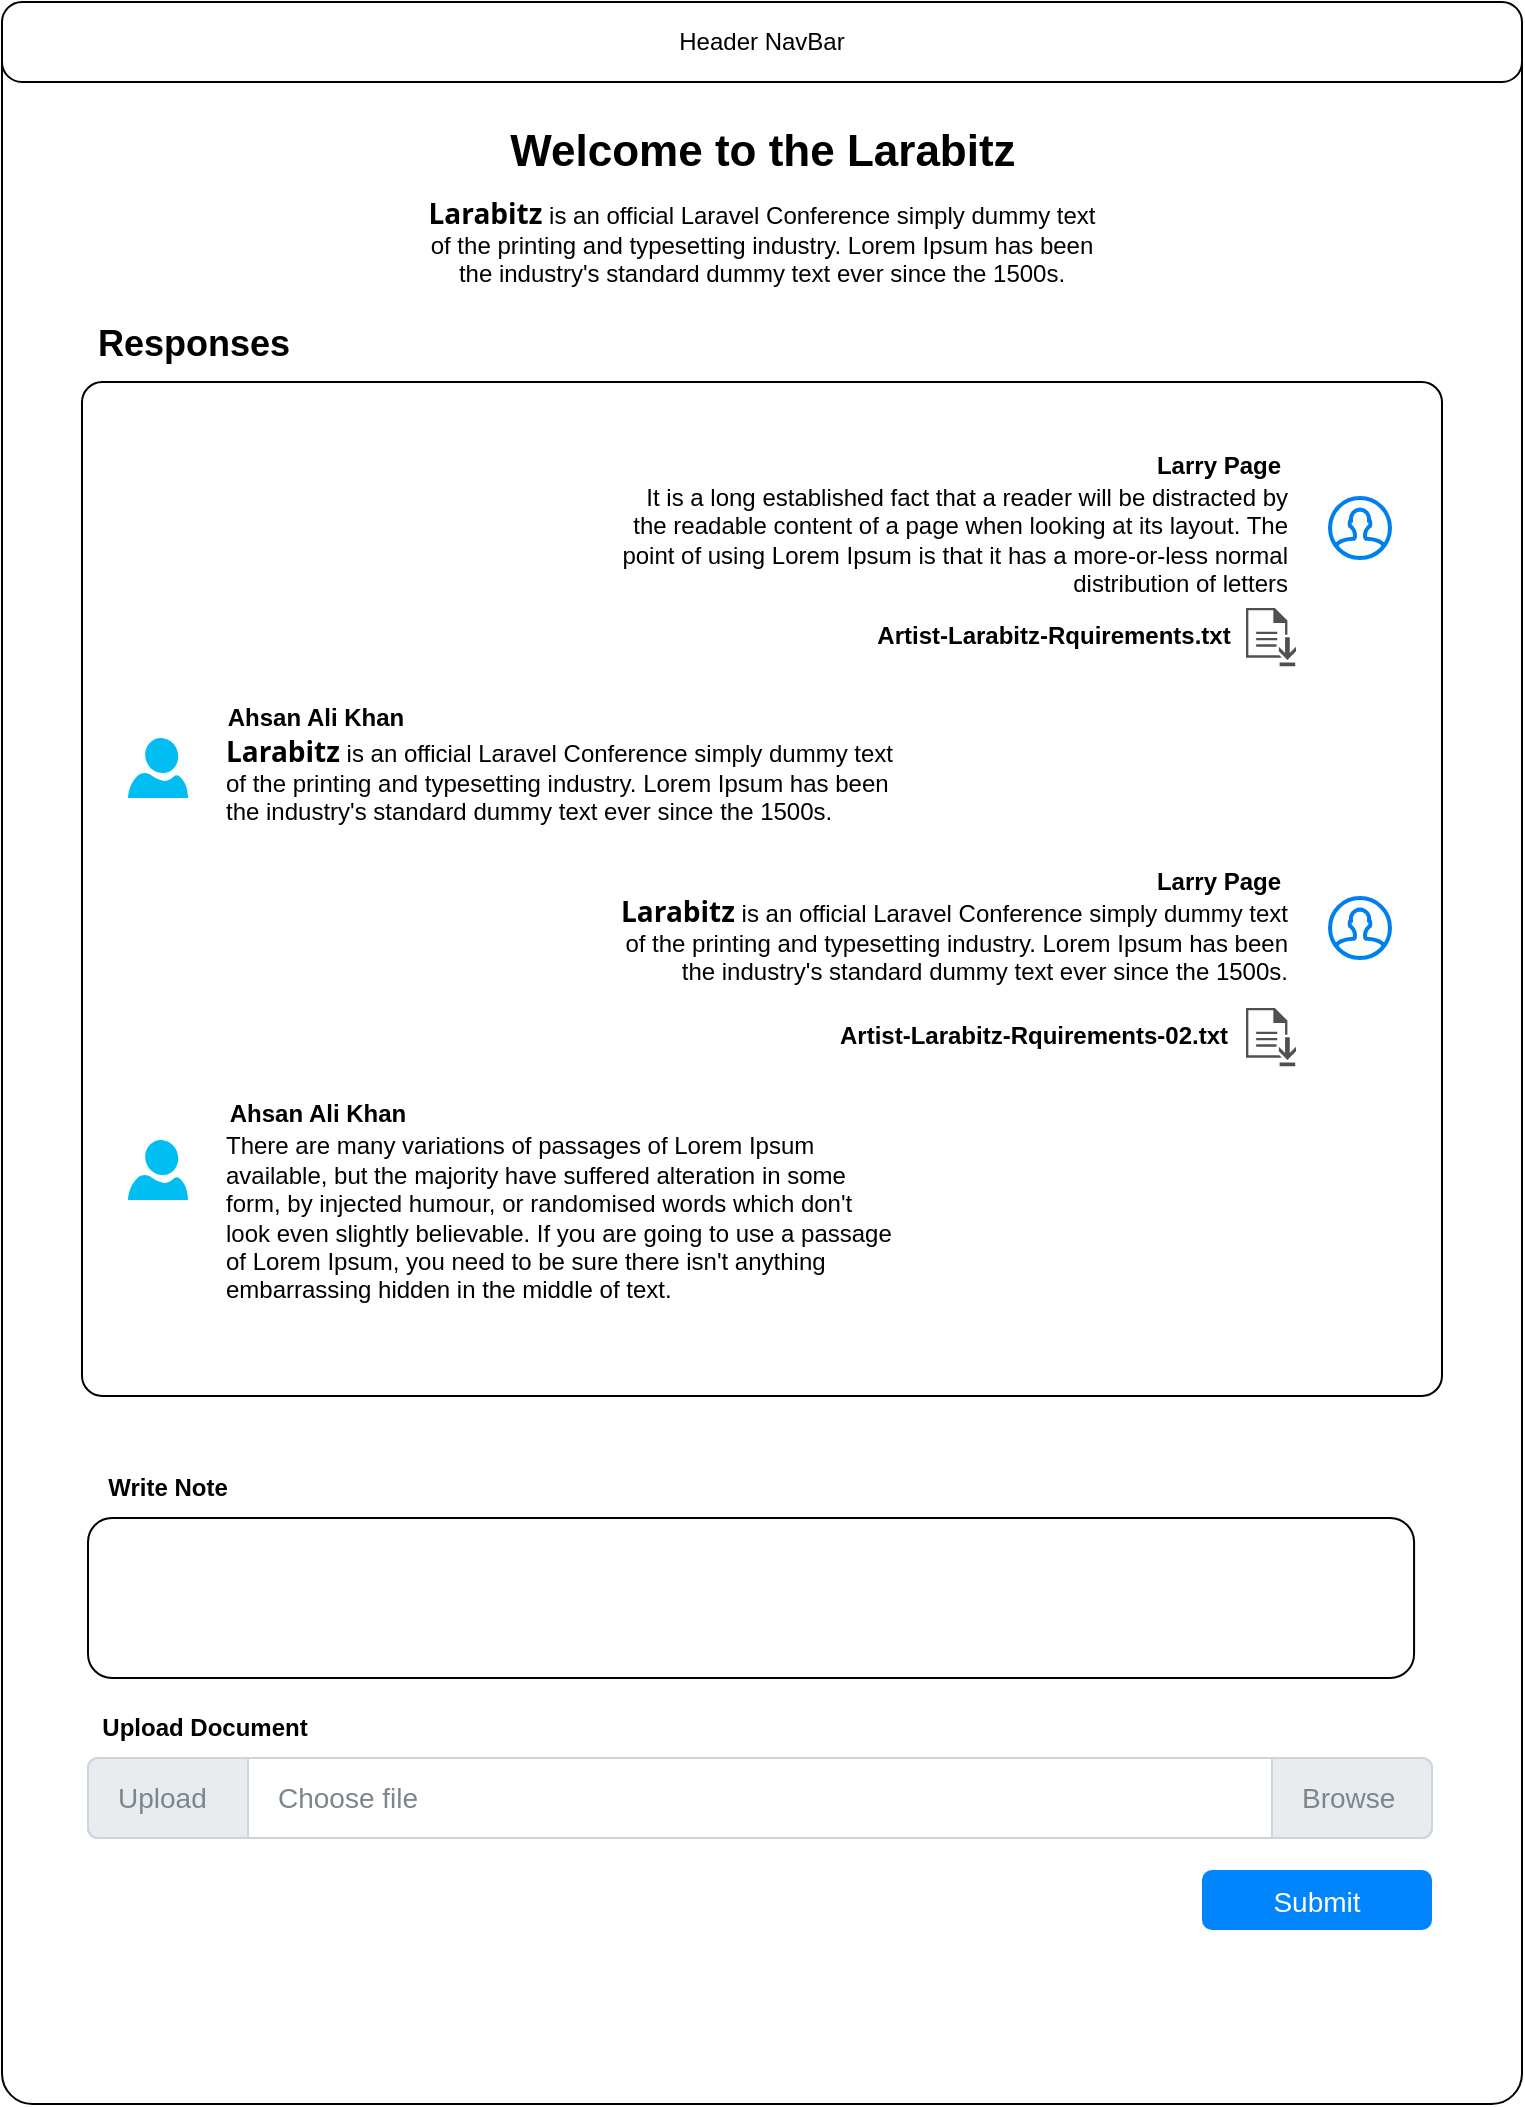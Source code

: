 <mxfile version="21.5.1" type="github">
  <diagram name="Page-1" id="z0JQIu96hMM092xXc1qQ">
    <mxGraphModel dx="2049" dy="1107" grid="1" gridSize="10" guides="1" tooltips="1" connect="1" arrows="1" fold="1" page="1" pageScale="1" pageWidth="850" pageHeight="1100" math="0" shadow="0">
      <root>
        <mxCell id="0" />
        <mxCell id="1" parent="0" />
        <mxCell id="4kLpUzlzDM-riyMWMIQ2-1" value="" style="rounded=1;whiteSpace=wrap;html=1;arcSize=2;" vertex="1" parent="1">
          <mxGeometry x="40" y="40" width="760" height="1051" as="geometry" />
        </mxCell>
        <mxCell id="4kLpUzlzDM-riyMWMIQ2-2" value="Header NavBar" style="rounded=1;whiteSpace=wrap;html=1;arcSize=25;" vertex="1" parent="1">
          <mxGeometry x="40" y="40" width="760" height="40" as="geometry" />
        </mxCell>
        <mxCell id="4kLpUzlzDM-riyMWMIQ2-4" value="Welcome to the Larabitz" style="text;html=1;strokeColor=none;fillColor=none;align=center;verticalAlign=middle;whiteSpace=wrap;rounded=0;fontSize=22;fontStyle=1" vertex="1" parent="1">
          <mxGeometry x="287.5" y="100" width="265" height="30" as="geometry" />
        </mxCell>
        <mxCell id="4kLpUzlzDM-riyMWMIQ2-5" value="&lt;strong style=&quot;margin: 0px; padding: 0px; font-family: &amp;quot;Open Sans&amp;quot;, Arial, sans-serif; font-size: 14px; text-align: justify; background-color: rgb(255, 255, 255);&quot;&gt;Larabitz&lt;/strong&gt;&amp;nbsp;is an official Laravel Conference simply dummy text of the printing and typesetting industry. Lorem Ipsum has been the industry&#39;s standard dummy text ever since the 1500s." style="text;html=1;strokeColor=none;fillColor=none;align=center;verticalAlign=middle;whiteSpace=wrap;rounded=0;" vertex="1" parent="1">
          <mxGeometry x="250" y="130" width="340" height="60" as="geometry" />
        </mxCell>
        <mxCell id="4kLpUzlzDM-riyMWMIQ2-53" value="" style="group" vertex="1" connectable="0" parent="1">
          <mxGeometry x="80" y="199" width="680" height="538" as="geometry" />
        </mxCell>
        <mxCell id="4kLpUzlzDM-riyMWMIQ2-26" value="" style="rounded=1;whiteSpace=wrap;html=1;arcSize=2;" vertex="1" parent="4kLpUzlzDM-riyMWMIQ2-53">
          <mxGeometry y="31" width="680" height="507" as="geometry" />
        </mxCell>
        <mxCell id="4kLpUzlzDM-riyMWMIQ2-28" value="&lt;h1 style=&quot;font-size: 18px;&quot;&gt;Responses&lt;/h1&gt;" style="text;html=1;strokeColor=none;fillColor=none;spacing=5;spacingTop=-20;whiteSpace=wrap;overflow=hidden;rounded=0;fontSize=18;" vertex="1" parent="4kLpUzlzDM-riyMWMIQ2-53">
          <mxGeometry x="3" width="108" height="22" as="geometry" />
        </mxCell>
        <mxCell id="4kLpUzlzDM-riyMWMIQ2-38" value="" style="group" vertex="1" connectable="0" parent="4kLpUzlzDM-riyMWMIQ2-53">
          <mxGeometry x="265" y="80" width="389" height="93.17" as="geometry" />
        </mxCell>
        <mxCell id="4kLpUzlzDM-riyMWMIQ2-31" value="" style="html=1;verticalLabelPosition=bottom;align=center;labelBackgroundColor=#ffffff;verticalAlign=top;strokeWidth=2;strokeColor=#0080F0;shadow=0;dashed=0;shape=mxgraph.ios7.icons.user;" vertex="1" parent="4kLpUzlzDM-riyMWMIQ2-38">
          <mxGeometry x="359" y="9" width="30" height="30" as="geometry" />
        </mxCell>
        <mxCell id="4kLpUzlzDM-riyMWMIQ2-35" value="It is a long established fact that a reader will be distracted by the readable content of a page when looking at its layout. The point of using Lorem Ipsum is that it has a more-or-less normal distribution of letters" style="text;html=1;strokeColor=none;fillColor=none;align=right;verticalAlign=middle;whiteSpace=wrap;rounded=0;" vertex="1" parent="4kLpUzlzDM-riyMWMIQ2-38">
          <mxGeometry width="340" height="60" as="geometry" />
        </mxCell>
        <mxCell id="4kLpUzlzDM-riyMWMIQ2-37" value="" style="group" vertex="1" connectable="0" parent="4kLpUzlzDM-riyMWMIQ2-38">
          <mxGeometry x="131" y="63" width="211" height="30.17" as="geometry" />
        </mxCell>
        <mxCell id="4kLpUzlzDM-riyMWMIQ2-34" value="" style="sketch=0;pointerEvents=1;shadow=0;dashed=0;html=1;strokeColor=none;fillColor=#505050;labelPosition=center;verticalLabelPosition=bottom;verticalAlign=top;outlineConnect=0;align=center;shape=mxgraph.office.concepts.download;" vertex="1" parent="4kLpUzlzDM-riyMWMIQ2-37">
          <mxGeometry x="186" y="1" width="25" height="29.17" as="geometry" />
        </mxCell>
        <mxCell id="4kLpUzlzDM-riyMWMIQ2-36" value="Artist-Larabitz-Rquirements.txt" style="text;html=1;strokeColor=none;fillColor=none;align=center;verticalAlign=middle;whiteSpace=wrap;rounded=0;fontStyle=1" vertex="1" parent="4kLpUzlzDM-riyMWMIQ2-37">
          <mxGeometry width="180" height="30" as="geometry" />
        </mxCell>
        <mxCell id="4kLpUzlzDM-riyMWMIQ2-40" value="" style="group" vertex="1" connectable="0" parent="4kLpUzlzDM-riyMWMIQ2-38">
          <mxGeometry y="200" width="389" height="93.17" as="geometry" />
        </mxCell>
        <mxCell id="4kLpUzlzDM-riyMWMIQ2-41" value="" style="html=1;verticalLabelPosition=bottom;align=center;labelBackgroundColor=#ffffff;verticalAlign=top;strokeWidth=2;strokeColor=#0080F0;shadow=0;dashed=0;shape=mxgraph.ios7.icons.user;" vertex="1" parent="4kLpUzlzDM-riyMWMIQ2-40">
          <mxGeometry x="359" y="9" width="30" height="30" as="geometry" />
        </mxCell>
        <mxCell id="4kLpUzlzDM-riyMWMIQ2-42" value="&lt;strong style=&quot;margin: 0px; padding: 0px; font-family: &amp;quot;Open Sans&amp;quot;, Arial, sans-serif; font-size: 14px; background-color: rgb(255, 255, 255);&quot;&gt;Larabitz&lt;/strong&gt;&amp;nbsp;is an official Laravel Conference simply dummy text of the printing and typesetting industry. Lorem Ipsum has been the industry&#39;s standard dummy text ever since the 1500s." style="text;html=1;strokeColor=none;fillColor=none;align=right;verticalAlign=middle;whiteSpace=wrap;rounded=0;" vertex="1" parent="4kLpUzlzDM-riyMWMIQ2-40">
          <mxGeometry width="340" height="60" as="geometry" />
        </mxCell>
        <mxCell id="4kLpUzlzDM-riyMWMIQ2-43" value="" style="group" vertex="1" connectable="0" parent="4kLpUzlzDM-riyMWMIQ2-40">
          <mxGeometry x="131" y="63" width="211" height="30.17" as="geometry" />
        </mxCell>
        <mxCell id="4kLpUzlzDM-riyMWMIQ2-44" value="" style="sketch=0;pointerEvents=1;shadow=0;dashed=0;html=1;strokeColor=none;fillColor=#505050;labelPosition=center;verticalLabelPosition=bottom;verticalAlign=top;outlineConnect=0;align=center;shape=mxgraph.office.concepts.download;" vertex="1" parent="4kLpUzlzDM-riyMWMIQ2-43">
          <mxGeometry x="186" y="1" width="25" height="29.17" as="geometry" />
        </mxCell>
        <mxCell id="4kLpUzlzDM-riyMWMIQ2-45" value="Artist-Larabitz-Rquirements-02.txt" style="text;html=1;strokeColor=none;fillColor=none;align=center;verticalAlign=middle;whiteSpace=wrap;rounded=0;fontStyle=1" vertex="1" parent="4kLpUzlzDM-riyMWMIQ2-43">
          <mxGeometry x="-20" width="200" height="30" as="geometry" />
        </mxCell>
        <mxCell id="4kLpUzlzDM-riyMWMIQ2-51" value="" style="group" vertex="1" connectable="0" parent="4kLpUzlzDM-riyMWMIQ2-53">
          <mxGeometry x="23" y="401" width="387" height="95" as="geometry" />
        </mxCell>
        <mxCell id="4kLpUzlzDM-riyMWMIQ2-49" value="" style="verticalLabelPosition=bottom;html=1;verticalAlign=top;align=center;strokeColor=none;fillColor=#00BEF2;shape=mxgraph.azure.user;" vertex="1" parent="4kLpUzlzDM-riyMWMIQ2-51">
          <mxGeometry y="9" width="30" height="30" as="geometry" />
        </mxCell>
        <mxCell id="4kLpUzlzDM-riyMWMIQ2-50" value="There are many variations of passages of Lorem Ipsum available, but the majority have suffered alteration in some form, by injected humour, or randomised words which don&#39;t look even slightly believable. If you are going to use a passage of Lorem Ipsum, you need to be sure there isn&#39;t anything embarrassing hidden in the middle of text." style="text;html=1;strokeColor=none;fillColor=none;align=left;verticalAlign=middle;whiteSpace=wrap;rounded=0;" vertex="1" parent="4kLpUzlzDM-riyMWMIQ2-51">
          <mxGeometry x="47" width="340" height="95" as="geometry" />
        </mxCell>
        <mxCell id="4kLpUzlzDM-riyMWMIQ2-29" value="" style="verticalLabelPosition=bottom;html=1;verticalAlign=top;align=center;strokeColor=none;fillColor=#00BEF2;shape=mxgraph.azure.user;" vertex="1" parent="4kLpUzlzDM-riyMWMIQ2-53">
          <mxGeometry x="23" y="209" width="30" height="30" as="geometry" />
        </mxCell>
        <mxCell id="4kLpUzlzDM-riyMWMIQ2-30" value="&lt;strong style=&quot;margin: 0px; padding: 0px; font-family: &amp;quot;Open Sans&amp;quot;, Arial, sans-serif; font-size: 14px; background-color: rgb(255, 255, 255);&quot;&gt;Larabitz&lt;/strong&gt;&amp;nbsp;is an official Laravel Conference simply dummy text of the printing and typesetting industry. Lorem Ipsum has been the industry&#39;s standard dummy text ever since the 1500s." style="text;html=1;strokeColor=none;fillColor=none;align=left;verticalAlign=middle;whiteSpace=wrap;rounded=0;" vertex="1" parent="4kLpUzlzDM-riyMWMIQ2-53">
          <mxGeometry x="70" y="200" width="340" height="60" as="geometry" />
        </mxCell>
        <mxCell id="4kLpUzlzDM-riyMWMIQ2-56" value="Ahsan Ali Khan" style="text;html=1;strokeColor=none;fillColor=none;align=center;verticalAlign=middle;whiteSpace=wrap;rounded=0;fontStyle=1" vertex="1" parent="4kLpUzlzDM-riyMWMIQ2-53">
          <mxGeometry x="67" y="184" width="100" height="30" as="geometry" />
        </mxCell>
        <mxCell id="4kLpUzlzDM-riyMWMIQ2-57" value="Larry Page" style="text;html=1;strokeColor=none;fillColor=none;align=center;verticalAlign=middle;whiteSpace=wrap;rounded=0;fontStyle=1" vertex="1" parent="4kLpUzlzDM-riyMWMIQ2-53">
          <mxGeometry x="530" y="58" width="77" height="30" as="geometry" />
        </mxCell>
        <mxCell id="4kLpUzlzDM-riyMWMIQ2-58" value="Ahsan Ali Khan" style="text;html=1;strokeColor=none;fillColor=none;align=center;verticalAlign=middle;whiteSpace=wrap;rounded=0;fontStyle=1" vertex="1" parent="4kLpUzlzDM-riyMWMIQ2-53">
          <mxGeometry x="68" y="382" width="100" height="30" as="geometry" />
        </mxCell>
        <mxCell id="4kLpUzlzDM-riyMWMIQ2-59" value="Larry Page" style="text;html=1;strokeColor=none;fillColor=none;align=center;verticalAlign=middle;whiteSpace=wrap;rounded=0;fontStyle=1" vertex="1" parent="4kLpUzlzDM-riyMWMIQ2-53">
          <mxGeometry x="530" y="266" width="77" height="30" as="geometry" />
        </mxCell>
        <mxCell id="4kLpUzlzDM-riyMWMIQ2-3" value="" style="rounded=1;whiteSpace=wrap;html=1;" vertex="1" parent="1">
          <mxGeometry x="83" y="798" width="663.04" height="80" as="geometry" />
        </mxCell>
        <mxCell id="4kLpUzlzDM-riyMWMIQ2-6" value="&lt;font style=&quot;font-size: 14px;&quot;&gt;Submit&lt;/font&gt;" style="html=1;shadow=0;dashed=0;shape=mxgraph.bootstrap.rrect;rSize=5;strokeColor=none;strokeWidth=1;fillColor=#0085FC;fontColor=#FFFFFF;whiteSpace=wrap;align=center;verticalAlign=middle;spacingLeft=0;fontStyle=0;fontSize=16;spacing=5;" vertex="1" parent="1">
          <mxGeometry x="640" y="974" width="115" height="30" as="geometry" />
        </mxCell>
        <mxCell id="4kLpUzlzDM-riyMWMIQ2-8" value="Write Note" style="text;html=1;strokeColor=none;fillColor=none;align=center;verticalAlign=middle;whiteSpace=wrap;rounded=0;fontStyle=1" vertex="1" parent="1">
          <mxGeometry x="85.79" y="768" width="74.21" height="30" as="geometry" />
        </mxCell>
        <mxCell id="4kLpUzlzDM-riyMWMIQ2-10" value="Choose file" style="html=1;shadow=0;dashed=0;shape=mxgraph.bootstrap.rrect;rSize=5;strokeColor=#CED4DA;html=1;whiteSpace=wrap;fillColor=#FFFFFF;fontColor=#7D868C;align=left;spacing=15;spacingLeft=80;fontSize=14;" vertex="1" parent="1">
          <mxGeometry x="83" y="918" width="672" height="40" as="geometry" />
        </mxCell>
        <mxCell id="4kLpUzlzDM-riyMWMIQ2-11" value="Upload" style="html=1;shadow=0;dashed=0;shape=mxgraph.bootstrap.leftButton;strokeColor=#CED4DA;gradientColor=inherit;fontColor=inherit;fillColor=#E9ECEF;rSize=5;perimeter=none;whiteSpace=wrap;resizeHeight=1;fontSize=14;align=left;spacing=15;" vertex="1" parent="4kLpUzlzDM-riyMWMIQ2-10">
          <mxGeometry width="80" height="40" relative="1" as="geometry" />
        </mxCell>
        <mxCell id="4kLpUzlzDM-riyMWMIQ2-12" value="Browse" style="html=1;shadow=0;dashed=0;shape=mxgraph.bootstrap.rightButton;strokeColor=#CED4DA;gradientColor=inherit;fontColor=inherit;fillColor=#E9ECEF;rSize=5;perimeter=none;whiteSpace=wrap;resizeHeight=1;fontSize=14;align=left;spacing=15;" vertex="1" parent="4kLpUzlzDM-riyMWMIQ2-10">
          <mxGeometry x="1" width="80" height="40" relative="1" as="geometry">
            <mxPoint x="-80" as="offset" />
          </mxGeometry>
        </mxCell>
        <mxCell id="4kLpUzlzDM-riyMWMIQ2-13" value="Upload Document" style="text;html=1;strokeColor=none;fillColor=none;align=center;verticalAlign=middle;whiteSpace=wrap;rounded=0;fontStyle=1" vertex="1" parent="1">
          <mxGeometry x="83" y="888" width="117" height="30" as="geometry" />
        </mxCell>
      </root>
    </mxGraphModel>
  </diagram>
</mxfile>
